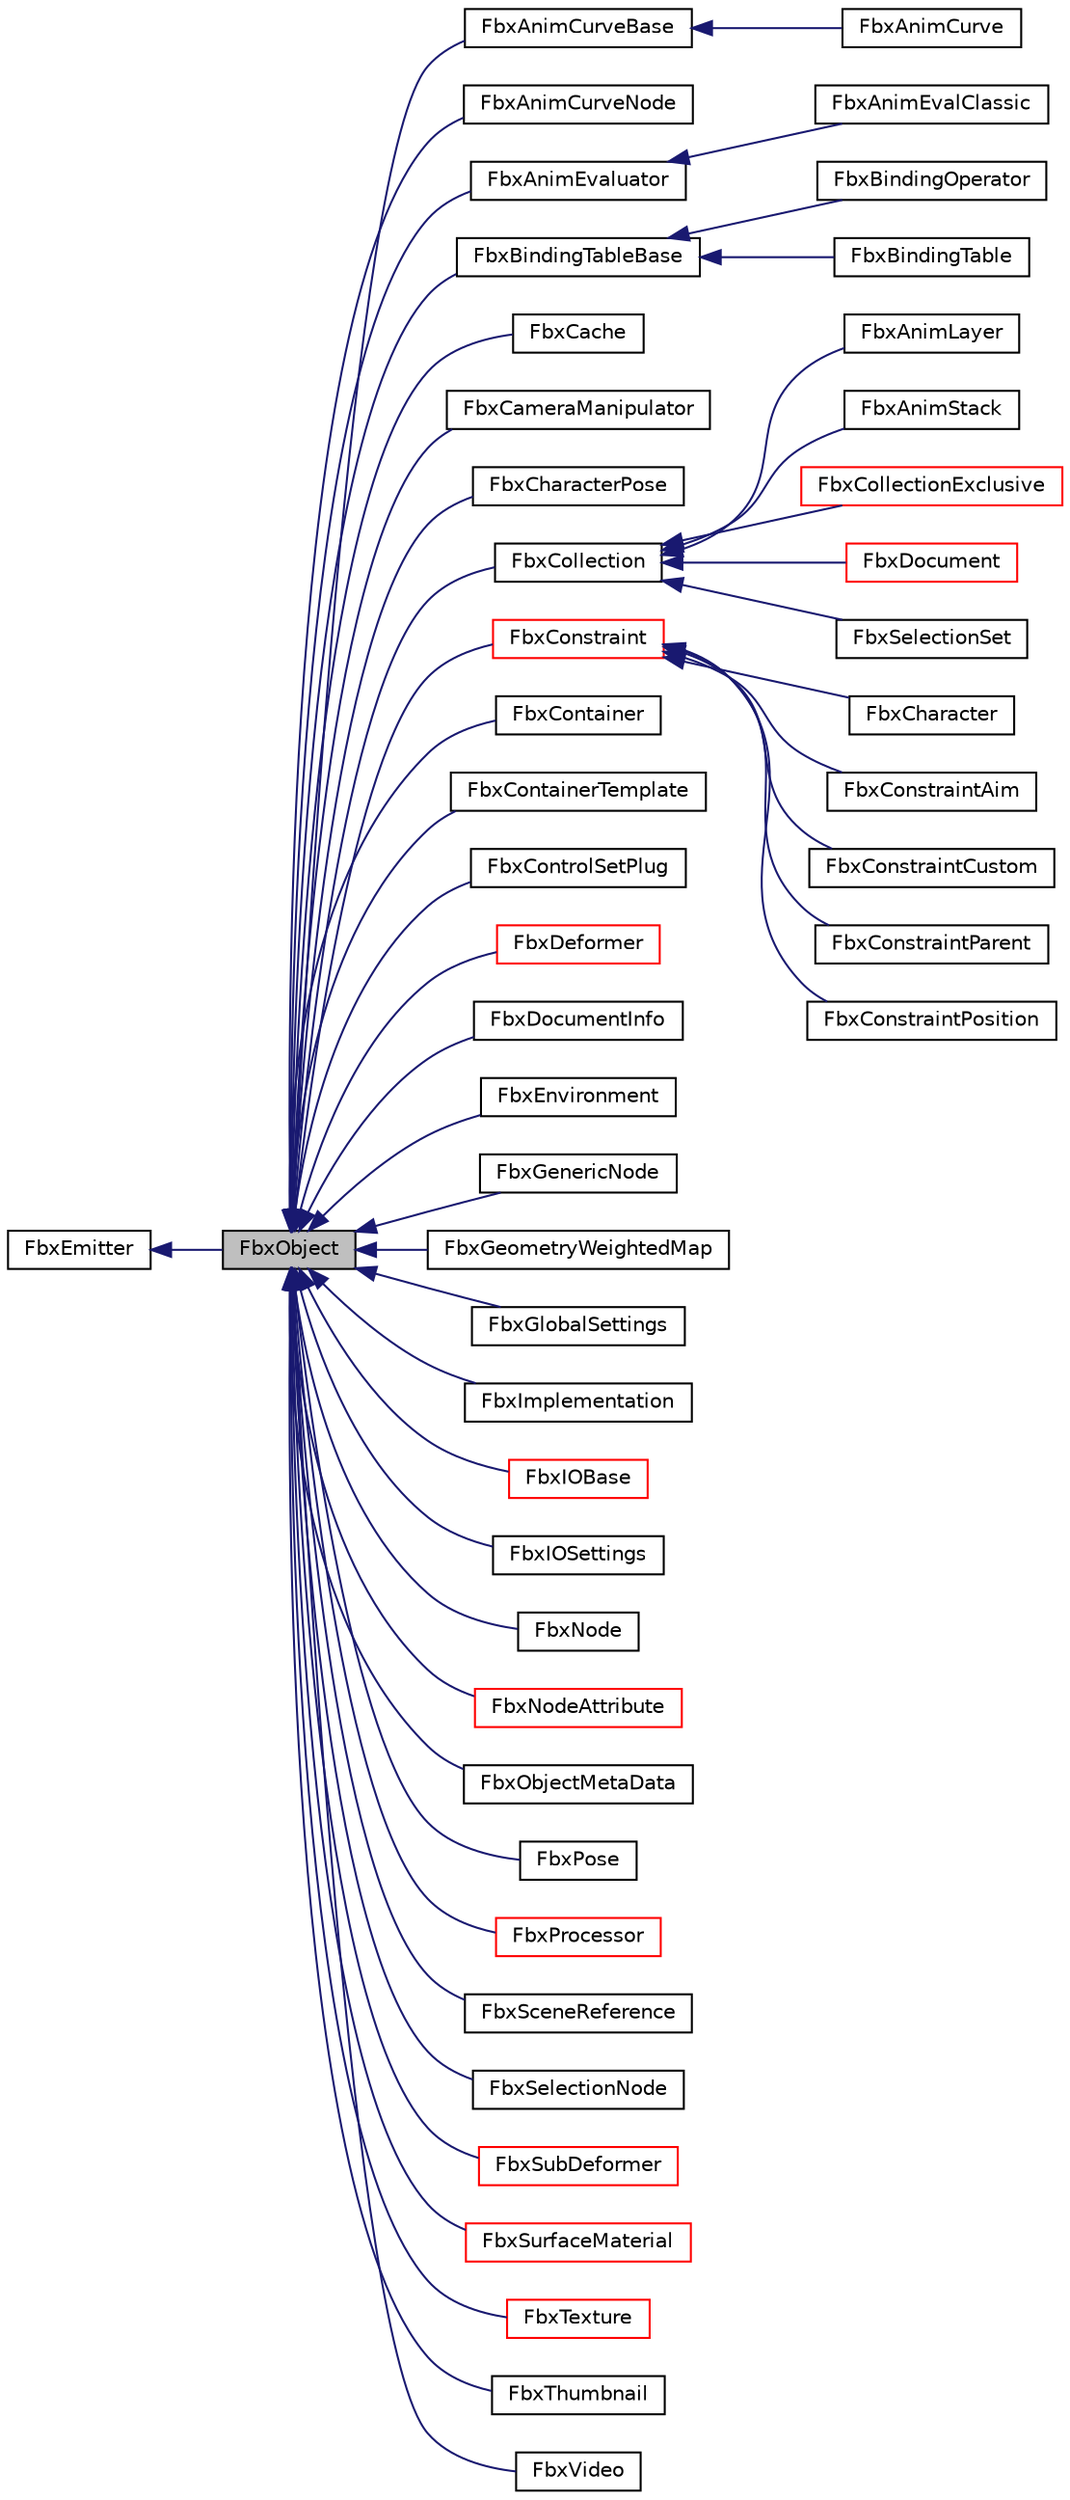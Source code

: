 digraph "FbxObject"
{
  edge [fontname="Helvetica",fontsize="10",labelfontname="Helvetica",labelfontsize="10"];
  node [fontname="Helvetica",fontsize="10",shape=record];
  rankdir="LR";
  Node0 [label="FbxObject",height=0.2,width=0.4,color="black", fillcolor="grey75", style="filled", fontcolor="black"];
  Node1 -> Node0 [dir="back",color="midnightblue",fontsize="10",style="solid",fontname="Helvetica"];
  Node1 [label="FbxEmitter",height=0.2,width=0.4,color="black", fillcolor="white", style="filled",URL="$class_fbx_emitter.html"];
  Node0 -> Node2 [dir="back",color="midnightblue",fontsize="10",style="solid",fontname="Helvetica"];
  Node2 [label="FbxAnimCurveBase",height=0.2,width=0.4,color="black", fillcolor="white", style="filled",URL="$class_fbx_anim_curve_base.html"];
  Node2 -> Node3 [dir="back",color="midnightblue",fontsize="10",style="solid",fontname="Helvetica"];
  Node3 [label="FbxAnimCurve",height=0.2,width=0.4,color="black", fillcolor="white", style="filled",URL="$class_fbx_anim_curve.html"];
  Node0 -> Node4 [dir="back",color="midnightblue",fontsize="10",style="solid",fontname="Helvetica"];
  Node4 [label="FbxAnimCurveNode",height=0.2,width=0.4,color="black", fillcolor="white", style="filled",URL="$class_fbx_anim_curve_node.html"];
  Node0 -> Node5 [dir="back",color="midnightblue",fontsize="10",style="solid",fontname="Helvetica"];
  Node5 [label="FbxAnimEvaluator",height=0.2,width=0.4,color="black", fillcolor="white", style="filled",URL="$class_fbx_anim_evaluator.html"];
  Node5 -> Node6 [dir="back",color="midnightblue",fontsize="10",style="solid",fontname="Helvetica"];
  Node6 [label="FbxAnimEvalClassic",height=0.2,width=0.4,color="black", fillcolor="white", style="filled",URL="$class_fbx_anim_eval_classic.html"];
  Node0 -> Node7 [dir="back",color="midnightblue",fontsize="10",style="solid",fontname="Helvetica"];
  Node7 [label="FbxBindingTableBase",height=0.2,width=0.4,color="black", fillcolor="white", style="filled",URL="$class_fbx_binding_table_base.html"];
  Node7 -> Node8 [dir="back",color="midnightblue",fontsize="10",style="solid",fontname="Helvetica"];
  Node8 [label="FbxBindingOperator",height=0.2,width=0.4,color="black", fillcolor="white", style="filled",URL="$class_fbx_binding_operator.html"];
  Node7 -> Node9 [dir="back",color="midnightblue",fontsize="10",style="solid",fontname="Helvetica"];
  Node9 [label="FbxBindingTable",height=0.2,width=0.4,color="black", fillcolor="white", style="filled",URL="$class_fbx_binding_table.html"];
  Node0 -> Node10 [dir="back",color="midnightblue",fontsize="10",style="solid",fontname="Helvetica"];
  Node10 [label="FbxCache",height=0.2,width=0.4,color="black", fillcolor="white", style="filled",URL="$class_fbx_cache.html"];
  Node0 -> Node11 [dir="back",color="midnightblue",fontsize="10",style="solid",fontname="Helvetica"];
  Node11 [label="FbxCameraManipulator",height=0.2,width=0.4,color="black", fillcolor="white", style="filled",URL="$class_fbx_camera_manipulator.html"];
  Node0 -> Node12 [dir="back",color="midnightblue",fontsize="10",style="solid",fontname="Helvetica"];
  Node12 [label="FbxCharacterPose",height=0.2,width=0.4,color="black", fillcolor="white", style="filled",URL="$class_fbx_character_pose.html",tooltip="A character pose is a character and an associated hierarchy of nodes. "];
  Node0 -> Node13 [dir="back",color="midnightblue",fontsize="10",style="solid",fontname="Helvetica"];
  Node13 [label="FbxCollection",height=0.2,width=0.4,color="black", fillcolor="white", style="filled",URL="$class_fbx_collection.html"];
  Node13 -> Node14 [dir="back",color="midnightblue",fontsize="10",style="solid",fontname="Helvetica"];
  Node14 [label="FbxAnimLayer",height=0.2,width=0.4,color="black", fillcolor="white", style="filled",URL="$class_fbx_anim_layer.html"];
  Node13 -> Node15 [dir="back",color="midnightblue",fontsize="10",style="solid",fontname="Helvetica"];
  Node15 [label="FbxAnimStack",height=0.2,width=0.4,color="black", fillcolor="white", style="filled",URL="$class_fbx_anim_stack.html"];
  Node13 -> Node16 [dir="back",color="midnightblue",fontsize="10",style="solid",fontname="Helvetica"];
  Node16 [label="FbxCollectionExclusive",height=0.2,width=0.4,color="red", fillcolor="white", style="filled",URL="$class_fbx_collection_exclusive.html"];
  Node13 -> Node18 [dir="back",color="midnightblue",fontsize="10",style="solid",fontname="Helvetica"];
  Node18 [label="FbxDocument",height=0.2,width=0.4,color="red", fillcolor="white", style="filled",URL="$class_fbx_document.html"];
  Node13 -> Node21 [dir="back",color="midnightblue",fontsize="10",style="solid",fontname="Helvetica"];
  Node21 [label="FbxSelectionSet",height=0.2,width=0.4,color="black", fillcolor="white", style="filled",URL="$class_fbx_selection_set.html"];
  Node0 -> Node22 [dir="back",color="midnightblue",fontsize="10",style="solid",fontname="Helvetica"];
  Node22 [label="FbxConstraint",height=0.2,width=0.4,color="red", fillcolor="white", style="filled",URL="$class_fbx_constraint.html"];
  Node22 -> Node23 [dir="back",color="midnightblue",fontsize="10",style="solid",fontname="Helvetica"];
  Node23 [label="FbxCharacter",height=0.2,width=0.4,color="black", fillcolor="white", style="filled",URL="$class_fbx_character.html"];
  Node22 -> Node24 [dir="back",color="midnightblue",fontsize="10",style="solid",fontname="Helvetica"];
  Node24 [label="FbxConstraintAim",height=0.2,width=0.4,color="black", fillcolor="white", style="filled",URL="$class_fbx_constraint_aim.html"];
  Node22 -> Node25 [dir="back",color="midnightblue",fontsize="10",style="solid",fontname="Helvetica"];
  Node25 [label="FbxConstraintCustom",height=0.2,width=0.4,color="black", fillcolor="white", style="filled",URL="$class_fbx_constraint_custom.html",tooltip="This constraint class contains methods for custom constraint. "];
  Node22 -> Node26 [dir="back",color="midnightblue",fontsize="10",style="solid",fontname="Helvetica"];
  Node26 [label="FbxConstraintParent",height=0.2,width=0.4,color="black", fillcolor="white", style="filled",URL="$class_fbx_constraint_parent.html"];
  Node22 -> Node27 [dir="back",color="midnightblue",fontsize="10",style="solid",fontname="Helvetica"];
  Node27 [label="FbxConstraintPosition",height=0.2,width=0.4,color="black", fillcolor="white", style="filled",URL="$class_fbx_constraint_position.html",tooltip="This constraint class contains methods for accessing the properties of a position constraint..."];
  Node0 -> Node31 [dir="back",color="midnightblue",fontsize="10",style="solid",fontname="Helvetica"];
  Node31 [label="FbxContainer",height=0.2,width=0.4,color="black", fillcolor="white", style="filled",URL="$class_fbx_container.html"];
  Node0 -> Node32 [dir="back",color="midnightblue",fontsize="10",style="solid",fontname="Helvetica"];
  Node32 [label="FbxContainerTemplate",height=0.2,width=0.4,color="black", fillcolor="white", style="filled",URL="$class_fbx_container_template.html"];
  Node0 -> Node33 [dir="back",color="midnightblue",fontsize="10",style="solid",fontname="Helvetica"];
  Node33 [label="FbxControlSetPlug",height=0.2,width=0.4,color="black", fillcolor="white", style="filled",URL="$class_fbx_control_set_plug.html"];
  Node0 -> Node34 [dir="back",color="midnightblue",fontsize="10",style="solid",fontname="Helvetica"];
  Node34 [label="FbxDeformer",height=0.2,width=0.4,color="red", fillcolor="white", style="filled",URL="$class_fbx_deformer.html"];
  Node0 -> Node38 [dir="back",color="midnightblue",fontsize="10",style="solid",fontname="Helvetica"];
  Node38 [label="FbxDocumentInfo",height=0.2,width=0.4,color="black", fillcolor="white", style="filled",URL="$class_fbx_document_info.html"];
  Node0 -> Node39 [dir="back",color="midnightblue",fontsize="10",style="solid",fontname="Helvetica"];
  Node39 [label="FbxEnvironment",height=0.2,width=0.4,color="black", fillcolor="white", style="filled",URL="$class_fbx_environment.html"];
  Node0 -> Node40 [dir="back",color="midnightblue",fontsize="10",style="solid",fontname="Helvetica"];
  Node40 [label="FbxGenericNode",height=0.2,width=0.4,color="black", fillcolor="white", style="filled",URL="$class_fbx_generic_node.html"];
  Node0 -> Node41 [dir="back",color="midnightblue",fontsize="10",style="solid",fontname="Helvetica"];
  Node41 [label="FbxGeometryWeightedMap",height=0.2,width=0.4,color="black", fillcolor="white", style="filled",URL="$class_fbx_geometry_weighted_map.html",tooltip="This class provides the structure to build a correspondence between 2 geometries. ..."];
  Node0 -> Node42 [dir="back",color="midnightblue",fontsize="10",style="solid",fontname="Helvetica"];
  Node42 [label="FbxGlobalSettings",height=0.2,width=0.4,color="black", fillcolor="white", style="filled",URL="$class_fbx_global_settings.html",tooltip="This class contains functions for accessing global settings. "];
  Node0 -> Node43 [dir="back",color="midnightblue",fontsize="10",style="solid",fontname="Helvetica"];
  Node43 [label="FbxImplementation",height=0.2,width=0.4,color="black", fillcolor="white", style="filled",URL="$class_fbx_implementation.html"];
  Node0 -> Node44 [dir="back",color="midnightblue",fontsize="10",style="solid",fontname="Helvetica"];
  Node44 [label="FbxIOBase",height=0.2,width=0.4,color="red", fillcolor="white", style="filled",URL="$class_fbx_i_o_base.html",tooltip="Base class for FBX file importer and exporter. "];
  Node0 -> Node47 [dir="back",color="midnightblue",fontsize="10",style="solid",fontname="Helvetica"];
  Node47 [label="FbxIOSettings",height=0.2,width=0.4,color="black", fillcolor="white", style="filled",URL="$class_fbx_i_o_settings.html"];
  Node0 -> Node48 [dir="back",color="midnightblue",fontsize="10",style="solid",fontname="Helvetica"];
  Node48 [label="FbxNode",height=0.2,width=0.4,color="black", fillcolor="white", style="filled",URL="$class_fbx_node.html"];
  Node0 -> Node49 [dir="back",color="midnightblue",fontsize="10",style="solid",fontname="Helvetica"];
  Node49 [label="FbxNodeAttribute",height=0.2,width=0.4,color="red", fillcolor="white", style="filled",URL="$class_fbx_node_attribute.html",tooltip="This class is the base class to all types of node attributes.A node attribute is the content of a nod..."];
  Node0 -> Node73 [dir="back",color="midnightblue",fontsize="10",style="solid",fontname="Helvetica"];
  Node73 [label="FbxObjectMetaData",height=0.2,width=0.4,color="black", fillcolor="white", style="filled",URL="$class_fbx_object_meta_data.html"];
  Node0 -> Node74 [dir="back",color="midnightblue",fontsize="10",style="solid",fontname="Helvetica"];
  Node74 [label="FbxPose",height=0.2,width=0.4,color="black", fillcolor="white", style="filled",URL="$class_fbx_pose.html"];
  Node0 -> Node75 [dir="back",color="midnightblue",fontsize="10",style="solid",fontname="Helvetica"];
  Node75 [label="FbxProcessor",height=0.2,width=0.4,color="red", fillcolor="white", style="filled",URL="$class_fbx_processor.html"];
  Node0 -> Node80 [dir="back",color="midnightblue",fontsize="10",style="solid",fontname="Helvetica"];
  Node80 [label="FbxSceneReference",height=0.2,width=0.4,color="black", fillcolor="white", style="filled",URL="$class_fbx_scene_reference.html"];
  Node0 -> Node81 [dir="back",color="midnightblue",fontsize="10",style="solid",fontname="Helvetica"];
  Node81 [label="FbxSelectionNode",height=0.2,width=0.4,color="black", fillcolor="white", style="filled",URL="$class_fbx_selection_node.html"];
  Node0 -> Node82 [dir="back",color="midnightblue",fontsize="10",style="solid",fontname="Helvetica"];
  Node82 [label="FbxSubDeformer",height=0.2,width=0.4,color="red", fillcolor="white", style="filled",URL="$class_fbx_sub_deformer.html"];
  Node0 -> Node85 [dir="back",color="midnightblue",fontsize="10",style="solid",fontname="Helvetica"];
  Node85 [label="FbxSurfaceMaterial",height=0.2,width=0.4,color="red", fillcolor="white", style="filled",URL="$class_fbx_surface_material.html"];
  Node0 -> Node88 [dir="back",color="midnightblue",fontsize="10",style="solid",fontname="Helvetica"];
  Node88 [label="FbxTexture",height=0.2,width=0.4,color="red", fillcolor="white", style="filled",URL="$class_fbx_texture.html"];
  Node0 -> Node92 [dir="back",color="midnightblue",fontsize="10",style="solid",fontname="Helvetica"];
  Node92 [label="FbxThumbnail",height=0.2,width=0.4,color="black", fillcolor="white", style="filled",URL="$class_fbx_thumbnail.html"];
  Node0 -> Node93 [dir="back",color="midnightblue",fontsize="10",style="solid",fontname="Helvetica"];
  Node93 [label="FbxVideo",height=0.2,width=0.4,color="black", fillcolor="white", style="filled",URL="$class_fbx_video.html"];
}

